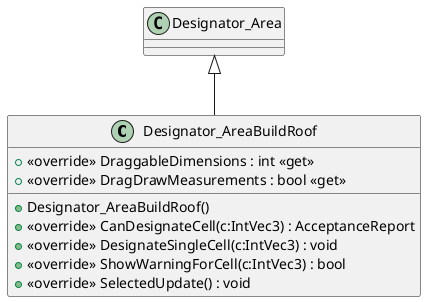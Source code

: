 @startuml
class Designator_AreaBuildRoof {
    + <<override>> DraggableDimensions : int <<get>>
    + <<override>> DragDrawMeasurements : bool <<get>>
    + Designator_AreaBuildRoof()
    + <<override>> CanDesignateCell(c:IntVec3) : AcceptanceReport
    + <<override>> DesignateSingleCell(c:IntVec3) : void
    + <<override>> ShowWarningForCell(c:IntVec3) : bool
    + <<override>> SelectedUpdate() : void
}
Designator_Area <|-- Designator_AreaBuildRoof
@enduml
